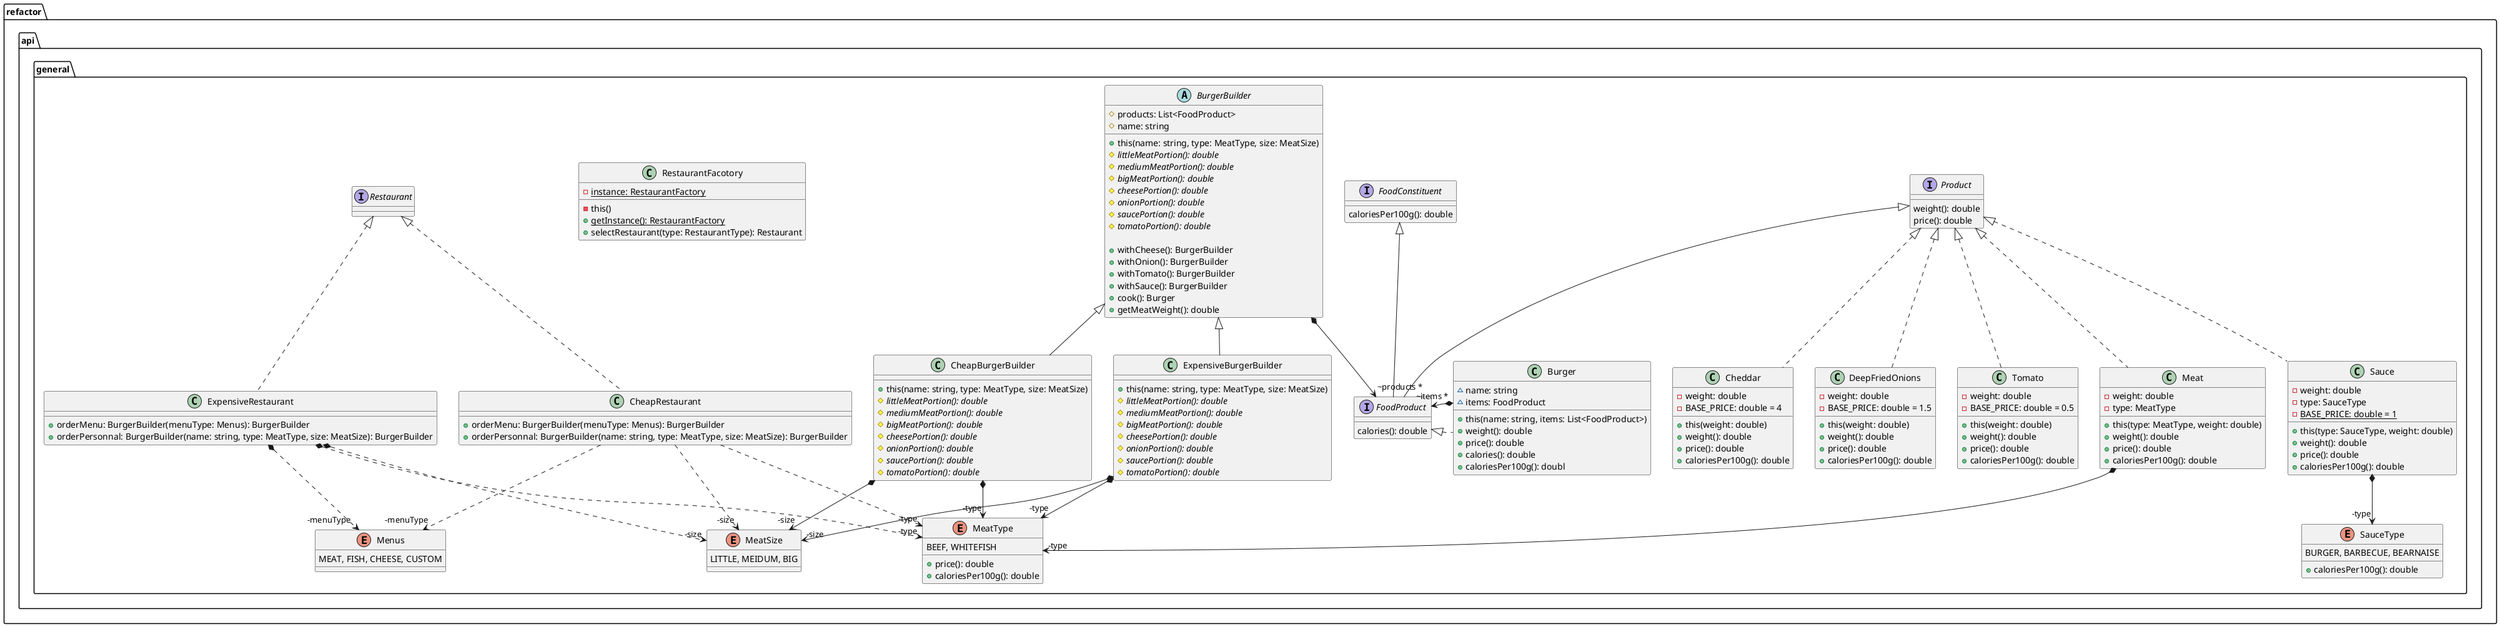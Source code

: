 @startuml classdiagram
' !include ../style/commons.style

package refactor.api.general {

    interface Product {
        weight(): double
        price(): double
    }

    interface FoodConstituent {
        caloriesPer100g(): double
    }

    interface FoodProduct extends Product, FoodConstituent {
        calories(): double
    }

    enum Menus {
        MEAT, FISH, CHEESE, CUSTOM
    }

    enum SauceType {
        BURGER, BARBECUE, BEARNAISE
        + caloriesPer100g(): double
    }

    enum MeatType {
        BEEF, WHITEFISH
        + price(): double
        + caloriesPer100g(): double
    }

    enum MeatSize {
        LITTLE, MEIDUM, BIG
    }

    class Cheddar implements Product {
        - weight: double
        - BASE_PRICE: double = 4
        + this(weight: double)
        + weight(): double
        + price(): double
        + caloriesPer100g(): double
    }

    class DeepFriedOnions implements Product {
        - weight: double
        - BASE_PRICE: double = 1.5
        + this(weight: double)
        + weight(): double
        + price(): double
        + caloriesPer100g(): double
    }

    class Tomato implements Product {
        - weight: double
        - BASE_PRICE: double = 0.5
        + this(weight: double)
        + weight(): double
        + price(): double
        + caloriesPer100g(): double
    }

    class Sauce implements Product {
        - weight: double
        - type: SauceType
        - {static} BASE_PRICE: double = 1
        + this(type: SauceType, weight: double)
        + weight(): double
        + price(): double
        + caloriesPer100g(): double
    }
    Sauce *--> "-type" SauceType

    class Meat implements Product {
        - weight: double
        - type: MeatType
        + this(type: MeatType, weight: double)
        + weight(): double
        + price(): double
        + caloriesPer100g(): double
    }
    Meat *--> "-type" MeatType

    class Burger implements FoodProduct {
        ~ name: string
        ~ items: FoodProduct
        + this(name: string, items: List<FoodProduct>)
        + weight(): double
        + price(): double
        + calories(): double
        + caloriesPer100g(): doubl
    }
    Burger *-> "~items *" FoodProduct

    abstract class BurgerBuilder {
        # products: List<FoodProduct>
        # name: string

        + this(name: string, type: MeatType, size: MeatSize)
        # {abstract} littleMeatPortion(): double
        # {abstract} mediumMeatPortion(): double
        # {abstract} bigMeatPortion(): double
        # {abstract} cheesePortion(): double
        # {abstract} onionPortion(): double
        # {abstract} saucePortion(): double
        # {abstract} tomatoPortion(): double

        + withCheese(): BurgerBuilder
        + withOnion(): BurgerBuilder
        + withTomato(): BurgerBuilder
        + withSauce(): BurgerBuilder
        + cook(): Burger
        + getMeatWeight(): double
    }
    BurgerBuilder *--> "~products *" FoodProduct

    class ExpensiveBurgerBuilder extends BurgerBuilder {
        + this(name: string, type: MeatType, size: MeatSize)
        # {abstract} littleMeatPortion(): double
        # {abstract} mediumMeatPortion(): double
        # {abstract} bigMeatPortion(): double
        # {abstract} cheesePortion(): double
        # {abstract} onionPortion(): double
        # {abstract} saucePortion(): double
        # {abstract} tomatoPortion(): double
    }
    ExpensiveBurgerBuilder *--> "-type" MeatType
    ExpensiveBurgerBuilder *--> "-size" MeatSize

    class CheapBurgerBuilder extends BurgerBuilder {
        + this(name: string, type: MeatType, size: MeatSize)
        # {abstract} littleMeatPortion(): double
        # {abstract} mediumMeatPortion(): double
        # {abstract} bigMeatPortion(): double
        # {abstract} cheesePortion(): double
        # {abstract} onionPortion(): double
        # {abstract} saucePortion(): double
        # {abstract} tomatoPortion(): double
    }
    CheapBurgerBuilder *--> "-type" MeatType
    CheapBurgerBuilder *--> "-size" MeatSize

    class RestaurantFacotory {
        - {static} instance: RestaurantFactory
        - this()
        + {static} getInstance(): RestaurantFactory
        + selectRestaurant(type: RestaurantType): Restaurant
    }

    class CheapRestaurant implements Restaurant {
        + orderMenu: BurgerBuilder(menuType: Menus): BurgerBuilder
        + orderPersonnal: BurgerBuilder(name: string, type: MeatType, size: MeatSize): BurgerBuilder
    }
    CheapRestaurant ..> "-type" MeatType
    CheapRestaurant ..> "-size" MeatSize
    CheapRestaurant ..> "-menuType" Menus

    class ExpensiveRestaurant implements Restaurant {
        + orderMenu: BurgerBuilder(menuType: Menus): BurgerBuilder
        + orderPersonnal: BurgerBuilder(name: string, type: MeatType, size: MeatSize): BurgerBuilder
    }
    ExpensiveRestaurant *..> "-type" MeatType
    ExpensiveRestaurant *..> "-size" MeatSize
    ExpensiveRestaurant *..> "-menuType" Menus
}
@enduml
